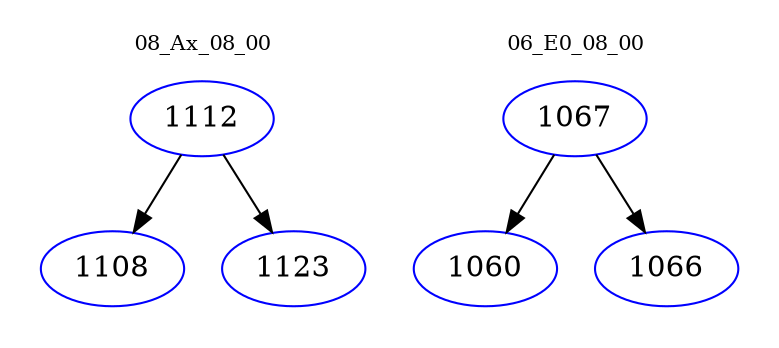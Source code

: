 digraph{
subgraph cluster_0 {
color = white
label = "08_Ax_08_00";
fontsize=10;
T0_1112 [label="1112", color="blue"]
T0_1112 -> T0_1108 [color="black"]
T0_1108 [label="1108", color="blue"]
T0_1112 -> T0_1123 [color="black"]
T0_1123 [label="1123", color="blue"]
}
subgraph cluster_1 {
color = white
label = "06_E0_08_00";
fontsize=10;
T1_1067 [label="1067", color="blue"]
T1_1067 -> T1_1060 [color="black"]
T1_1060 [label="1060", color="blue"]
T1_1067 -> T1_1066 [color="black"]
T1_1066 [label="1066", color="blue"]
}
}
